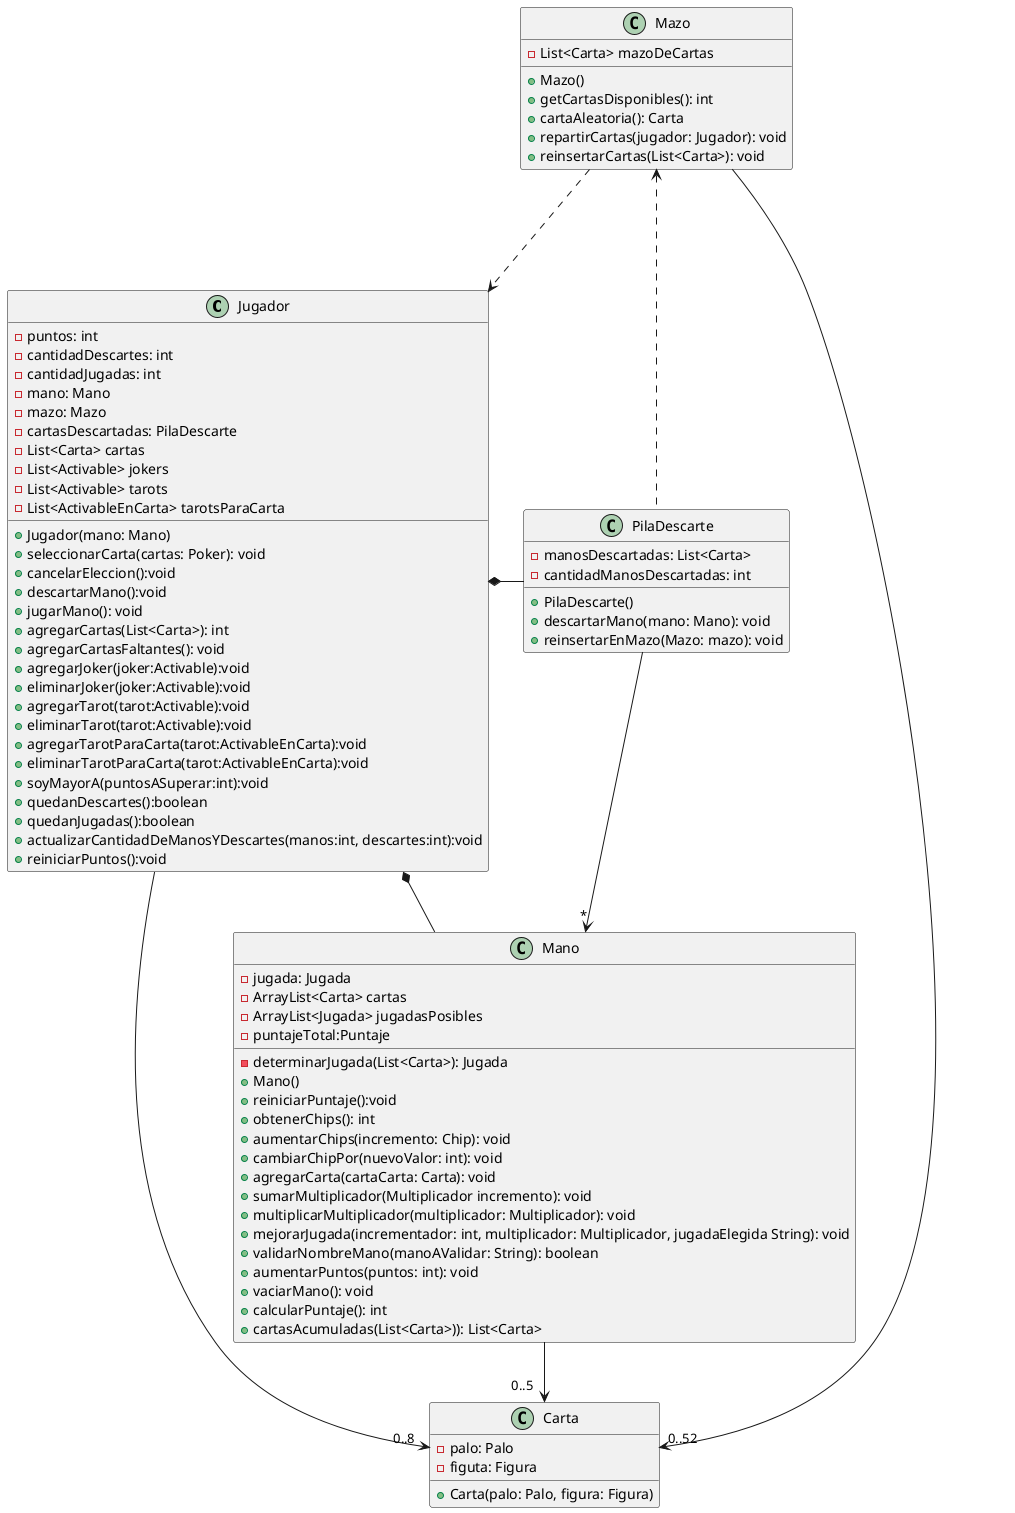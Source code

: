 @@startuml diagramaClases


 class Jugador {
      - puntos: int
      - cantidadDescartes: int
      - cantidadJugadas: int
      - mano: Mano
      - mazo: Mazo
      - cartasDescartadas: PilaDescarte
      - List<Carta> cartas
      - List<Activable> jokers
      - List<Activable> tarots
      - List<ActivableEnCarta> tarotsParaCarta
      + Jugador(mano: Mano)
      + seleccionarCarta(cartas: Poker): void
      + cancelarEleccion():void
      + descartarMano():void
      + jugarMano(): void
      + agregarCartas(List<Carta>): int
      + agregarCartasFaltantes(): void
      + agregarJoker(joker:Activable):void
      + eliminarJoker(joker:Activable):void
      + agregarTarot(tarot:Activable):void
      + eliminarTarot(tarot:Activable):void
      + agregarTarotParaCarta(tarot:ActivableEnCarta):void
      + eliminarTarotParaCarta(tarot:ActivableEnCarta):void
      + soyMayorA(puntosASuperar:int):void
      + quedanDescartes():boolean
      + quedanJugadas():boolean
      + actualizarCantidadDeManosYDescartes(manos:int, descartes:int):void
      + reiniciarPuntos():void
  }


 class Carta {
     - palo: Palo
     - figuta: Figura
     + Carta(palo: Palo, figura: Figura)
 }

 class Mano {
     - jugada: Jugada
     - ArrayList<Carta> cartas
     - ArrayList<Jugada> jugadasPosibles
     - puntajeTotal:Puntaje
     - determinarJugada(List<Carta>): Jugada
     + Mano()
     + reiniciarPuntaje():void
     + obtenerChips(): int
     + aumentarChips(incremento: Chip): void
     + cambiarChipPor(nuevoValor: int): void
     + agregarCarta(cartaCarta: Carta): void
     + sumarMultiplicador(Multiplicador incremento): void
     + multiplicarMultiplicador(multiplicador: Multiplicador): void
     + mejorarJugada(incrementador: int, multiplicador: Multiplicador, jugadaElegida String): void
     + validarNombreMano(manoAValidar: String): boolean
     + aumentarPuntos(puntos: int): void
     + vaciarMano(): void
     + calcularPuntaje(): int
     + cartasAcumuladas(List<Carta>)): List<Carta>
 }

class PilaDescarte {
    - manosDescartadas: List<Carta>
    - cantidadManosDescartadas: int
    + PilaDescarte()
    + descartarMano(mano: Mano): void
    + reinsertarEnMazo(Mazo: mazo): void
 }

class Mazo{
    -List<Carta> mazoDeCartas
    +Mazo()
    +getCartasDisponibles(): int
    +cartaAleatoria(): Carta
    +repartirCartas(jugador: Jugador): void
    +reinsertarCartas(List<Carta>): void
}

Jugador *-- Mano
Mano -->"0..5   " Carta
Jugador --->"0..8  " Carta
Jugador *-PilaDescarte
PilaDescarte -->"*" Mano
Mazo <.. PilaDescarte
Mazo ...> Jugador
Mazo ->"0..52 " Carta
 @enduml